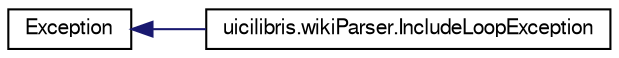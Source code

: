 digraph G
{
  edge [fontname="FreeSans",fontsize="10",labelfontname="FreeSans",labelfontsize="10"];
  node [fontname="FreeSans",fontsize="10",shape=record];
  rankdir="LR";
  Node1 [label="Exception",height=0.2,width=0.4,color="black", fillcolor="white", style="filled",URL="$classException.html"];
  Node1 -> Node2 [dir="back",color="midnightblue",fontsize="10",style="solid",fontname="FreeSans"];
  Node2 [label="uicilibris.wikiParser.IncludeLoopException",height=0.2,width=0.4,color="black", fillcolor="white", style="filled",URL="$classuicilibris_1_1wikiParser_1_1IncludeLoopException.html"];
}
